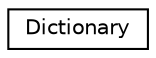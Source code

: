 digraph "Graphical Class Hierarchy"
{
 // LATEX_PDF_SIZE
  edge [fontname="Helvetica",fontsize="10",labelfontname="Helvetica",labelfontsize="10"];
  node [fontname="Helvetica",fontsize="10",shape=record];
  rankdir="LR";
  Node0 [label="Dictionary",height=0.2,width=0.4,color="black", fillcolor="white", style="filled",URL="$classDictionary.html",tooltip="@alias module:jsdoc/tag/dictionary.Dictionary"];
}
